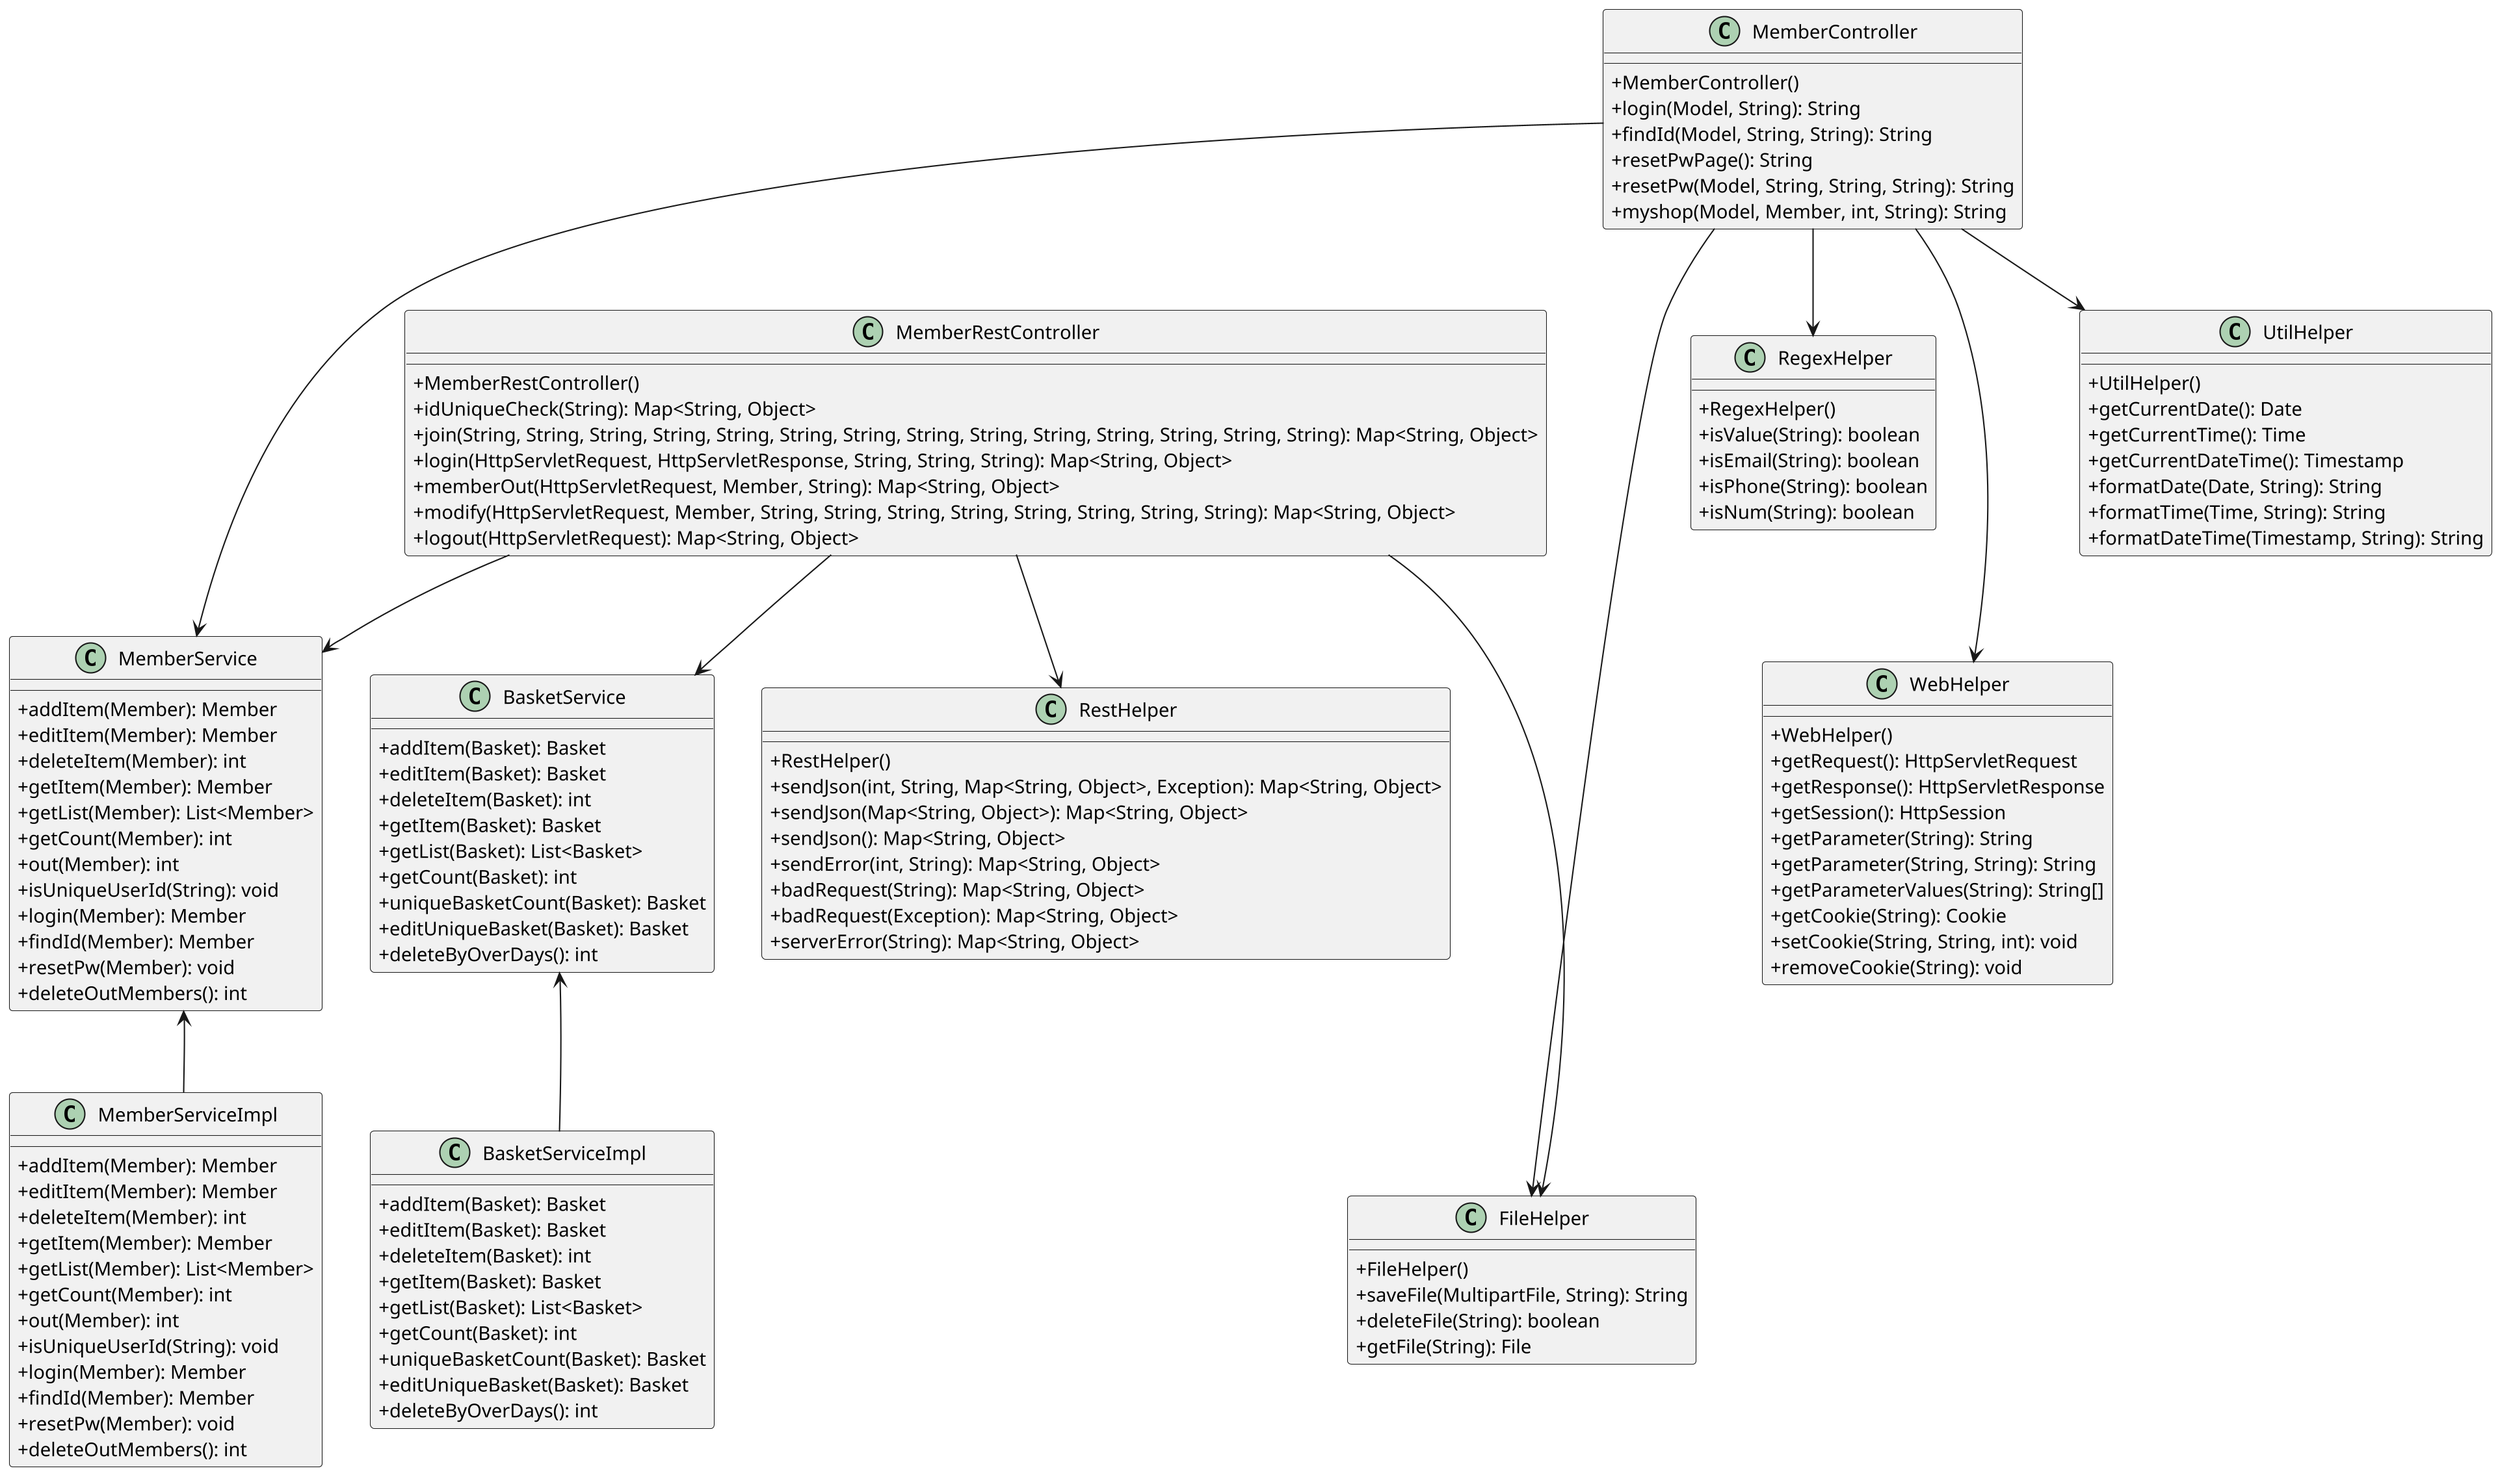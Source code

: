 @startuml
skinparam dpi 200
skinparam classAttributeIconSize 0
skinparam shadowing false

class MemberController {
    + MemberController()
    + login(Model, String): String
    + findId(Model, String, String): String
    + resetPwPage(): String
    + resetPw(Model, String, String, String): String
    + myshop(Model, Member, int, String): String
}

class MemberRestController {
    + MemberRestController()
    + idUniqueCheck(String): Map<String, Object>
    + join(String, String, String, String, String, String, String, String, String, String, String, String, String, String): Map<String, Object>
    + login(HttpServletRequest, HttpServletResponse, String, String, String): Map<String, Object>
    + memberOut(HttpServletRequest, Member, String): Map<String, Object>
    + modify(HttpServletRequest, Member, String, String, String, String, String, String, String, String): Map<String, Object>
    + logout(HttpServletRequest): Map<String, Object>
}

class MemberService {
    + addItem(Member): Member
    + editItem(Member): Member
    + deleteItem(Member): int
    + getItem(Member): Member
    + getList(Member): List<Member>
    + getCount(Member): int
    + out(Member): int
    + isUniqueUserId(String): void
    + login(Member): Member
    + findId(Member): Member
    + resetPw(Member): void
    + deleteOutMembers(): int
}

class MemberServiceImpl {
    + addItem(Member): Member
    + editItem(Member): Member
    + deleteItem(Member): int
    + getItem(Member): Member
    + getList(Member): List<Member>
    + getCount(Member): int
    + out(Member): int
    + isUniqueUserId(String): void
    + login(Member): Member
    + findId(Member): Member
    + resetPw(Member): void
    + deleteOutMembers(): int
}

class BasketService {
    + addItem(Basket): Basket
    + editItem(Basket): Basket
    + deleteItem(Basket): int
    + getItem(Basket): Basket
    + getList(Basket): List<Basket>
    + getCount(Basket): int
    + uniqueBasketCount(Basket): Basket
    + editUniqueBasket(Basket): Basket
    + deleteByOverDays(): int
}

class BasketServiceImpl {
    + addItem(Basket): Basket
    + editItem(Basket): Basket
    + deleteItem(Basket): int
    + getItem(Basket): Basket
    + getList(Basket): List<Basket>
    + getCount(Basket): int
    + uniqueBasketCount(Basket): Basket
    + editUniqueBasket(Basket): Basket
    + deleteByOverDays(): int
}

class RestHelper {
    + RestHelper()
    + sendJson(int, String, Map<String, Object>, Exception): Map<String, Object>
    + sendJson(Map<String, Object>): Map<String, Object>
    + sendJson(): Map<String, Object>
    + sendError(int, String): Map<String, Object>
    + badRequest(String): Map<String, Object>
    + badRequest(Exception): Map<String, Object>
    + serverError(String): Map<String, Object>
}

class FileHelper {
    + FileHelper()
    + saveFile(MultipartFile, String): String
    + deleteFile(String): boolean
    + getFile(String): File
}

class RegexHelper {
    + RegexHelper()
    + isValue(String): boolean
    + isEmail(String): boolean
    + isPhone(String): boolean
    + isNum(String): boolean
}

class WebHelper {
    + WebHelper()
    + getRequest(): HttpServletRequest
    + getResponse(): HttpServletResponse
    + getSession(): HttpSession
    + getParameter(String): String
    + getParameter(String, String): String
    + getParameterValues(String): String[]
    + getCookie(String): Cookie
    + setCookie(String, String, int): void
    + removeCookie(String): void
}

class UtilHelper {
    + UtilHelper()
    + getCurrentDate(): Date
    + getCurrentTime(): Time
    + getCurrentDateTime(): Timestamp
    + formatDate(Date, String): String
    + formatTime(Time, String): String
    + formatDateTime(Timestamp, String): String
}

MemberController --> MemberService
MemberController --> FileHelper
MemberController --> RegexHelper
MemberController --> WebHelper
MemberController --> UtilHelper

MemberRestController --> RestHelper
MemberRestController --> FileHelper
MemberRestController --> MemberService
MemberRestController --> BasketService

MemberServiceImpl --> MemberService
BasketServiceImpl --> BasketService

' 배치 수정
MemberController -[hidden]-> MemberRestController
MemberService -[hidden]-> MemberServiceImpl
BasketService -[hidden]-> BasketServiceImpl
RestHelper -[hidden]-> FileHelper
RegexHelper -[hidden]-> WebHelper
UtilHelper -[hidden]-> MemberController

@enduml